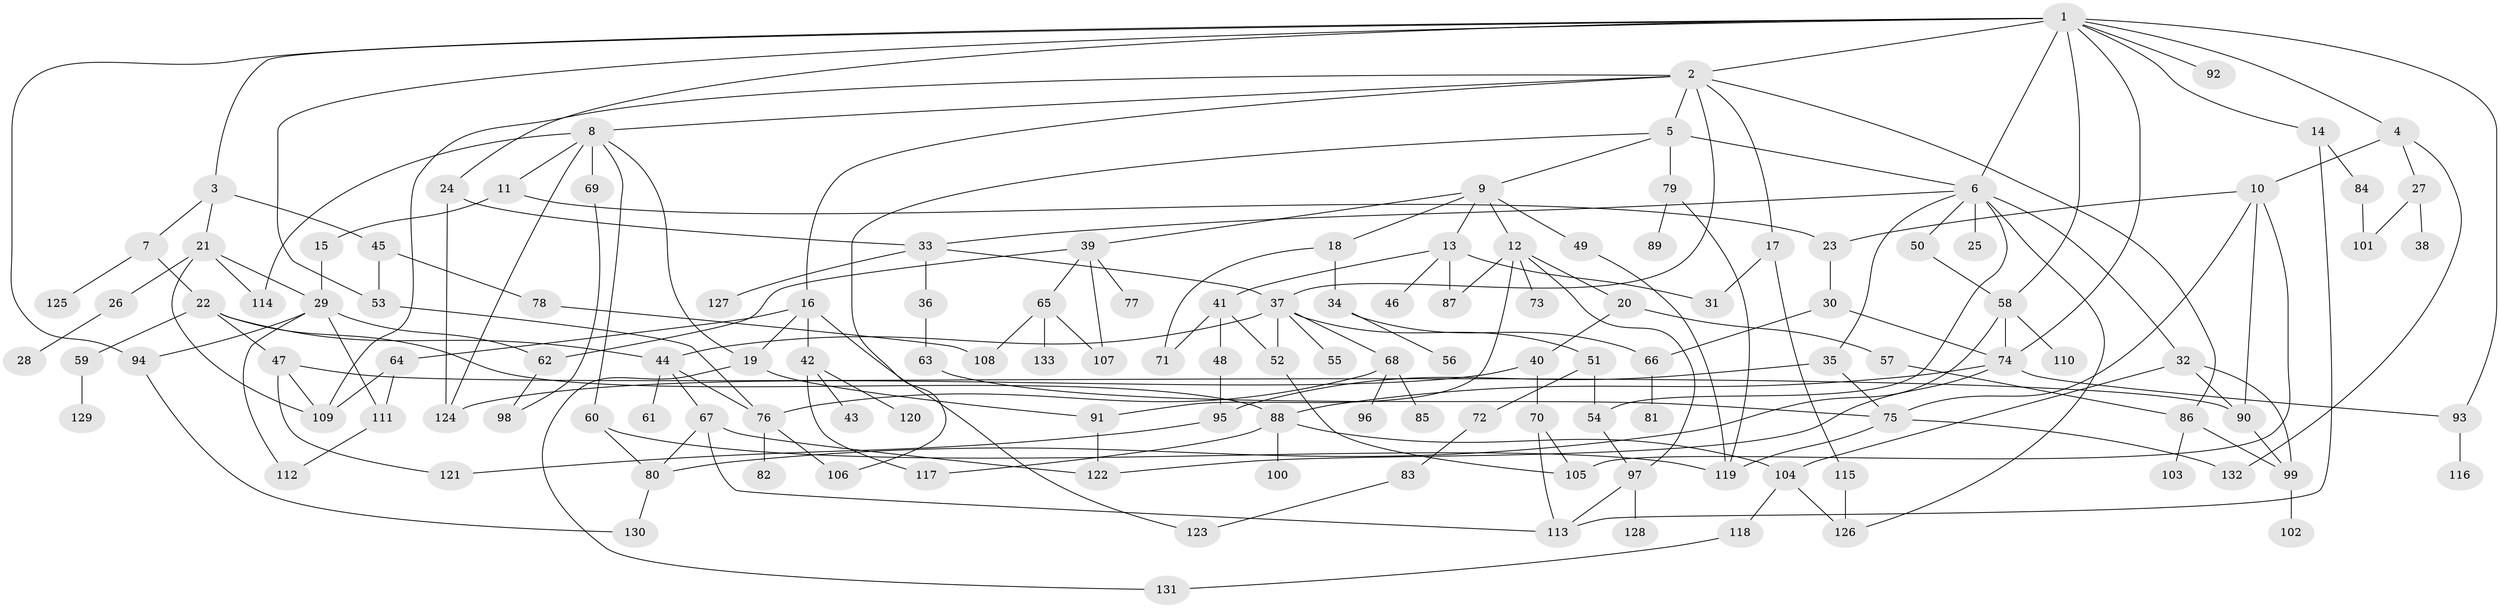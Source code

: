 // Generated by graph-tools (version 1.1) at 2025/13/03/09/25 04:13:38]
// undirected, 133 vertices, 199 edges
graph export_dot {
graph [start="1"]
  node [color=gray90,style=filled];
  1;
  2;
  3;
  4;
  5;
  6;
  7;
  8;
  9;
  10;
  11;
  12;
  13;
  14;
  15;
  16;
  17;
  18;
  19;
  20;
  21;
  22;
  23;
  24;
  25;
  26;
  27;
  28;
  29;
  30;
  31;
  32;
  33;
  34;
  35;
  36;
  37;
  38;
  39;
  40;
  41;
  42;
  43;
  44;
  45;
  46;
  47;
  48;
  49;
  50;
  51;
  52;
  53;
  54;
  55;
  56;
  57;
  58;
  59;
  60;
  61;
  62;
  63;
  64;
  65;
  66;
  67;
  68;
  69;
  70;
  71;
  72;
  73;
  74;
  75;
  76;
  77;
  78;
  79;
  80;
  81;
  82;
  83;
  84;
  85;
  86;
  87;
  88;
  89;
  90;
  91;
  92;
  93;
  94;
  95;
  96;
  97;
  98;
  99;
  100;
  101;
  102;
  103;
  104;
  105;
  106;
  107;
  108;
  109;
  110;
  111;
  112;
  113;
  114;
  115;
  116;
  117;
  118;
  119;
  120;
  121;
  122;
  123;
  124;
  125;
  126;
  127;
  128;
  129;
  130;
  131;
  132;
  133;
  1 -- 2;
  1 -- 3;
  1 -- 4;
  1 -- 14;
  1 -- 24;
  1 -- 58;
  1 -- 74;
  1 -- 92;
  1 -- 6;
  1 -- 93;
  1 -- 53;
  1 -- 94;
  2 -- 5;
  2 -- 8;
  2 -- 16;
  2 -- 17;
  2 -- 86;
  2 -- 37;
  2 -- 109;
  3 -- 7;
  3 -- 21;
  3 -- 45;
  4 -- 10;
  4 -- 27;
  4 -- 132;
  5 -- 6;
  5 -- 9;
  5 -- 79;
  5 -- 106;
  6 -- 25;
  6 -- 32;
  6 -- 35;
  6 -- 50;
  6 -- 54;
  6 -- 126;
  6 -- 33;
  7 -- 22;
  7 -- 125;
  8 -- 11;
  8 -- 19;
  8 -- 60;
  8 -- 69;
  8 -- 114;
  8 -- 124;
  9 -- 12;
  9 -- 13;
  9 -- 18;
  9 -- 39;
  9 -- 49;
  10 -- 90;
  10 -- 105;
  10 -- 23;
  10 -- 75;
  11 -- 15;
  11 -- 23;
  12 -- 20;
  12 -- 73;
  12 -- 91;
  12 -- 97;
  12 -- 87;
  13 -- 31;
  13 -- 41;
  13 -- 46;
  13 -- 87;
  14 -- 84;
  14 -- 113;
  15 -- 29;
  16 -- 42;
  16 -- 64;
  16 -- 123;
  16 -- 19;
  17 -- 115;
  17 -- 31;
  18 -- 34;
  18 -- 71;
  19 -- 131;
  19 -- 91;
  20 -- 40;
  20 -- 57;
  21 -- 26;
  21 -- 29;
  21 -- 114;
  21 -- 109;
  22 -- 47;
  22 -- 59;
  22 -- 88;
  22 -- 44;
  23 -- 30;
  24 -- 33;
  24 -- 124;
  26 -- 28;
  27 -- 38;
  27 -- 101;
  29 -- 94;
  29 -- 111;
  29 -- 112;
  29 -- 62;
  30 -- 66;
  30 -- 74;
  32 -- 90;
  32 -- 99;
  32 -- 104;
  33 -- 36;
  33 -- 37;
  33 -- 127;
  34 -- 56;
  34 -- 66;
  35 -- 75;
  35 -- 95;
  36 -- 63;
  37 -- 44;
  37 -- 51;
  37 -- 55;
  37 -- 68;
  37 -- 52;
  39 -- 62;
  39 -- 65;
  39 -- 77;
  39 -- 107;
  40 -- 70;
  40 -- 124;
  41 -- 48;
  41 -- 52;
  41 -- 71;
  42 -- 43;
  42 -- 117;
  42 -- 120;
  44 -- 61;
  44 -- 67;
  44 -- 76;
  45 -- 53;
  45 -- 78;
  47 -- 121;
  47 -- 90;
  47 -- 109;
  48 -- 95;
  49 -- 119;
  50 -- 58;
  51 -- 72;
  51 -- 54;
  52 -- 105;
  53 -- 76;
  54 -- 97;
  57 -- 86;
  58 -- 80;
  58 -- 110;
  58 -- 74;
  59 -- 129;
  60 -- 119;
  60 -- 80;
  62 -- 98;
  63 -- 75;
  64 -- 109;
  64 -- 111;
  65 -- 108;
  65 -- 133;
  65 -- 107;
  66 -- 81;
  67 -- 113;
  67 -- 122;
  67 -- 80;
  68 -- 85;
  68 -- 96;
  68 -- 76;
  69 -- 98;
  70 -- 113;
  70 -- 105;
  72 -- 83;
  74 -- 88;
  74 -- 93;
  74 -- 122;
  75 -- 119;
  75 -- 132;
  76 -- 82;
  76 -- 106;
  78 -- 108;
  79 -- 89;
  79 -- 119;
  80 -- 130;
  83 -- 123;
  84 -- 101;
  86 -- 103;
  86 -- 99;
  88 -- 100;
  88 -- 117;
  88 -- 104;
  90 -- 99;
  91 -- 122;
  93 -- 116;
  94 -- 130;
  95 -- 121;
  97 -- 128;
  97 -- 113;
  99 -- 102;
  104 -- 118;
  104 -- 126;
  111 -- 112;
  115 -- 126;
  118 -- 131;
}
